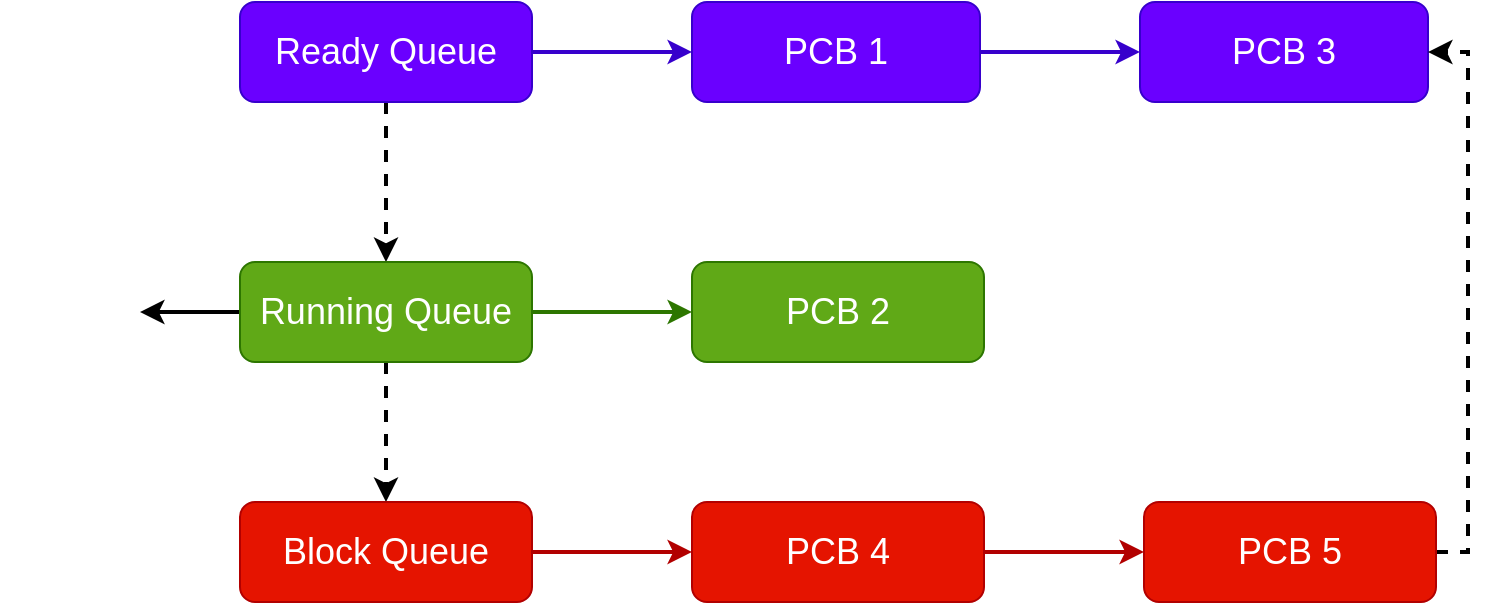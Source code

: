 <mxfile version="20.0.3" type="github">
  <diagram id="8gxmBkyv6HFUDct2lWye" name="第 1 页">
    <mxGraphModel dx="923" dy="639" grid="1" gridSize="10" guides="1" tooltips="1" connect="1" arrows="1" fold="1" page="1" pageScale="1" pageWidth="827" pageHeight="1169" math="0" shadow="0">
      <root>
        <mxCell id="0" />
        <mxCell id="1" parent="0" />
        <mxCell id="czHNbat8ewsMgNY3fnqj-20" value="" style="edgeStyle=orthogonalEdgeStyle;rounded=0;orthogonalLoop=1;jettySize=auto;html=1;fontSize=20;strokeWidth=2;fillColor=#6a00ff;strokeColor=#3700CC;" edge="1" parent="1" source="czHNbat8ewsMgNY3fnqj-2" target="czHNbat8ewsMgNY3fnqj-19">
          <mxGeometry relative="1" as="geometry" />
        </mxCell>
        <mxCell id="czHNbat8ewsMgNY3fnqj-32" style="edgeStyle=orthogonalEdgeStyle;rounded=0;orthogonalLoop=1;jettySize=auto;html=1;entryX=0.5;entryY=0;entryDx=0;entryDy=0;fontSize=20;strokeWidth=2;dashed=1;" edge="1" parent="1" source="czHNbat8ewsMgNY3fnqj-2" target="czHNbat8ewsMgNY3fnqj-16">
          <mxGeometry relative="1" as="geometry" />
        </mxCell>
        <mxCell id="czHNbat8ewsMgNY3fnqj-2" value="&lt;font style=&quot;font-size: 18px;&quot;&gt;Ready Queue&lt;/font&gt;" style="rounded=1;whiteSpace=wrap;html=1;fillColor=#6a00ff;strokeColor=#3700CC;fontColor=#ffffff;" vertex="1" parent="1">
          <mxGeometry x="260" y="260" width="146" height="50" as="geometry" />
        </mxCell>
        <mxCell id="czHNbat8ewsMgNY3fnqj-24" value="" style="edgeStyle=orthogonalEdgeStyle;rounded=0;orthogonalLoop=1;jettySize=auto;html=1;fontSize=20;strokeWidth=2;fillColor=#60a917;strokeColor=#2D7600;" edge="1" parent="1" source="czHNbat8ewsMgNY3fnqj-16" target="czHNbat8ewsMgNY3fnqj-23">
          <mxGeometry relative="1" as="geometry" />
        </mxCell>
        <mxCell id="czHNbat8ewsMgNY3fnqj-33" style="edgeStyle=orthogonalEdgeStyle;rounded=0;orthogonalLoop=1;jettySize=auto;html=1;entryX=0.5;entryY=0;entryDx=0;entryDy=0;fontSize=20;strokeWidth=2;dashed=1;" edge="1" parent="1" source="czHNbat8ewsMgNY3fnqj-16" target="czHNbat8ewsMgNY3fnqj-25">
          <mxGeometry relative="1" as="geometry" />
        </mxCell>
        <mxCell id="czHNbat8ewsMgNY3fnqj-36" style="edgeStyle=orthogonalEdgeStyle;rounded=0;orthogonalLoop=1;jettySize=auto;html=1;fontSize=20;strokeWidth=2;" edge="1" parent="1" source="czHNbat8ewsMgNY3fnqj-16">
          <mxGeometry relative="1" as="geometry">
            <mxPoint x="210" y="415" as="targetPoint" />
          </mxGeometry>
        </mxCell>
        <mxCell id="czHNbat8ewsMgNY3fnqj-16" value="&lt;font style=&quot;font-size: 18px;&quot;&gt;Running Queue&lt;/font&gt;" style="rounded=1;whiteSpace=wrap;html=1;fillColor=#60a917;strokeColor=#2D7600;fontColor=#ffffff;" vertex="1" parent="1">
          <mxGeometry x="260" y="390" width="146" height="50" as="geometry" />
        </mxCell>
        <mxCell id="czHNbat8ewsMgNY3fnqj-22" value="" style="edgeStyle=orthogonalEdgeStyle;rounded=0;orthogonalLoop=1;jettySize=auto;html=1;fontSize=20;strokeWidth=2;fillColor=#6a00ff;strokeColor=#3700CC;" edge="1" parent="1" source="czHNbat8ewsMgNY3fnqj-19" target="czHNbat8ewsMgNY3fnqj-21">
          <mxGeometry relative="1" as="geometry" />
        </mxCell>
        <mxCell id="czHNbat8ewsMgNY3fnqj-19" value="&lt;span style=&quot;font-size: 18px;&quot;&gt;PCB 1&lt;/span&gt;" style="rounded=1;whiteSpace=wrap;html=1;fillColor=#6a00ff;strokeColor=#3700CC;fontColor=#ffffff;" vertex="1" parent="1">
          <mxGeometry x="486" y="260" width="144" height="50" as="geometry" />
        </mxCell>
        <mxCell id="czHNbat8ewsMgNY3fnqj-21" value="&lt;span style=&quot;font-size: 18px;&quot;&gt;PCB 3&lt;/span&gt;" style="rounded=1;whiteSpace=wrap;html=1;fillColor=#6a00ff;strokeColor=#3700CC;fontColor=#ffffff;" vertex="1" parent="1">
          <mxGeometry x="710" y="260" width="144" height="50" as="geometry" />
        </mxCell>
        <mxCell id="czHNbat8ewsMgNY3fnqj-23" value="&lt;span style=&quot;font-size: 18px;&quot;&gt;PCB 2&lt;/span&gt;" style="rounded=1;whiteSpace=wrap;html=1;fillColor=#60a917;strokeColor=#2D7600;fontColor=#ffffff;" vertex="1" parent="1">
          <mxGeometry x="486" y="390" width="146" height="50" as="geometry" />
        </mxCell>
        <mxCell id="czHNbat8ewsMgNY3fnqj-27" value="" style="edgeStyle=orthogonalEdgeStyle;rounded=0;orthogonalLoop=1;jettySize=auto;html=1;fontSize=20;strokeWidth=2;fillColor=#e51400;strokeColor=#B20000;" edge="1" parent="1" source="czHNbat8ewsMgNY3fnqj-25" target="czHNbat8ewsMgNY3fnqj-26">
          <mxGeometry relative="1" as="geometry" />
        </mxCell>
        <mxCell id="czHNbat8ewsMgNY3fnqj-25" value="&lt;font style=&quot;font-size: 18px;&quot;&gt;Block Queue&lt;/font&gt;" style="rounded=1;whiteSpace=wrap;html=1;fillColor=#e51400;strokeColor=#B20000;fontColor=#ffffff;" vertex="1" parent="1">
          <mxGeometry x="260" y="510" width="146" height="50" as="geometry" />
        </mxCell>
        <mxCell id="czHNbat8ewsMgNY3fnqj-29" value="" style="edgeStyle=orthogonalEdgeStyle;rounded=0;orthogonalLoop=1;jettySize=auto;html=1;fontSize=20;strokeWidth=2;fillColor=#e51400;strokeColor=#B20000;" edge="1" parent="1" source="czHNbat8ewsMgNY3fnqj-26" target="czHNbat8ewsMgNY3fnqj-28">
          <mxGeometry relative="1" as="geometry" />
        </mxCell>
        <mxCell id="czHNbat8ewsMgNY3fnqj-26" value="&lt;span style=&quot;font-size: 18px;&quot;&gt;PCB 4&lt;/span&gt;" style="rounded=1;whiteSpace=wrap;html=1;fillColor=#e51400;strokeColor=#B20000;fontColor=#ffffff;" vertex="1" parent="1">
          <mxGeometry x="486" y="510" width="146" height="50" as="geometry" />
        </mxCell>
        <mxCell id="czHNbat8ewsMgNY3fnqj-35" style="edgeStyle=orthogonalEdgeStyle;rounded=0;orthogonalLoop=1;jettySize=auto;html=1;entryX=1;entryY=0.5;entryDx=0;entryDy=0;fontSize=20;strokeWidth=2;dashed=1;" edge="1" parent="1" source="czHNbat8ewsMgNY3fnqj-28" target="czHNbat8ewsMgNY3fnqj-21">
          <mxGeometry relative="1" as="geometry">
            <Array as="points">
              <mxPoint x="874" y="535" />
              <mxPoint x="874" y="285" />
            </Array>
          </mxGeometry>
        </mxCell>
        <mxCell id="czHNbat8ewsMgNY3fnqj-28" value="&lt;span style=&quot;font-size: 18px;&quot;&gt;PCB 5&lt;/span&gt;" style="rounded=1;whiteSpace=wrap;html=1;fillColor=#e51400;strokeColor=#B20000;fontColor=#ffffff;" vertex="1" parent="1">
          <mxGeometry x="712" y="510" width="146" height="50" as="geometry" />
        </mxCell>
        <mxCell id="czHNbat8ewsMgNY3fnqj-31" value="" style="shape=image;html=1;verticalAlign=top;verticalLabelPosition=bottom;labelBackgroundColor=#ffffff;imageAspect=0;aspect=fixed;image=https://cdn4.iconfinder.com/data/icons/ios-web-user-interface-multi-circle-flat-vol-5/512/Computer_display_cpu_device_monitor_screen-128.png;fontSize=20;strokeWidth=2;" vertex="1" parent="1">
          <mxGeometry x="140" y="385" width="60" height="60" as="geometry" />
        </mxCell>
      </root>
    </mxGraphModel>
  </diagram>
</mxfile>

